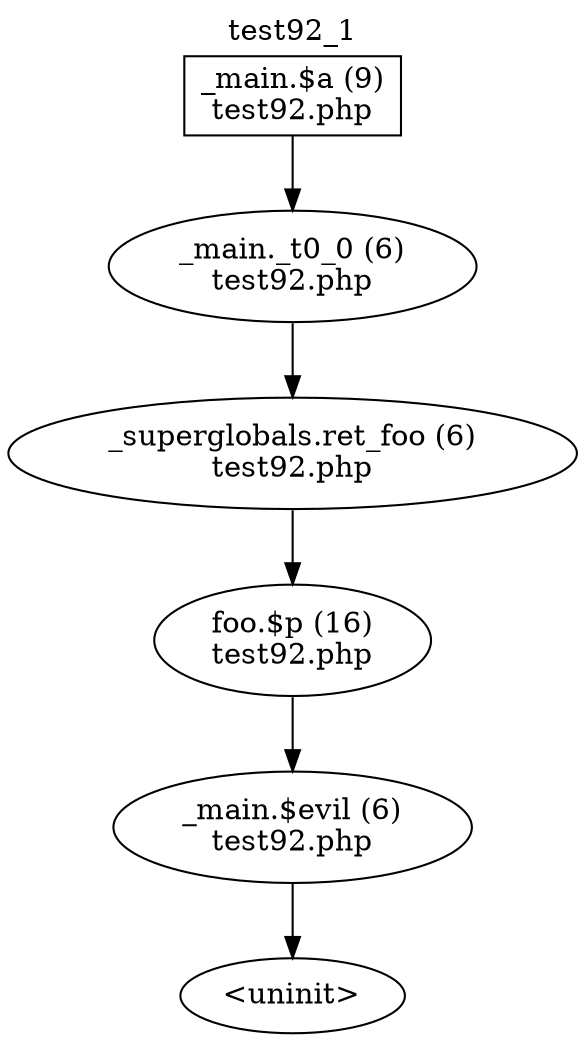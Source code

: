 digraph cfg {
  label="test92_1";
  labelloc=t;
  n1 [shape=box, label="_main.$a (9)\ntest92.php"];
  n2 [shape=ellipse, label="_main._t0_0 (6)\ntest92.php"];
  n3 [shape=ellipse, label="_superglobals.ret_foo (6)\ntest92.php"];
  n4 [shape=ellipse, label="foo.$p (16)\ntest92.php"];
  n5 [shape=ellipse, label="_main.$evil (6)\ntest92.php"];
  n6 [shape=ellipse, label="<uninit>"];
  n1 -> n2;
  n2 -> n3;
  n3 -> n4;
  n4 -> n5;
  n5 -> n6;
}
